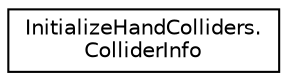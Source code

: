 digraph "Graphical Class Hierarchy"
{
 // LATEX_PDF_SIZE
  edge [fontname="Helvetica",fontsize="10",labelfontname="Helvetica",labelfontsize="10"];
  node [fontname="Helvetica",fontsize="10",shape=record];
  rankdir="LR";
  Node0 [label="InitializeHandColliders.\lColliderInfo",height=0.2,width=0.4,color="black", fillcolor="white", style="filled",URL="$d3/d7f/class_initialize_hand_colliders_1_1_collider_info.html",tooltip=" "];
}
